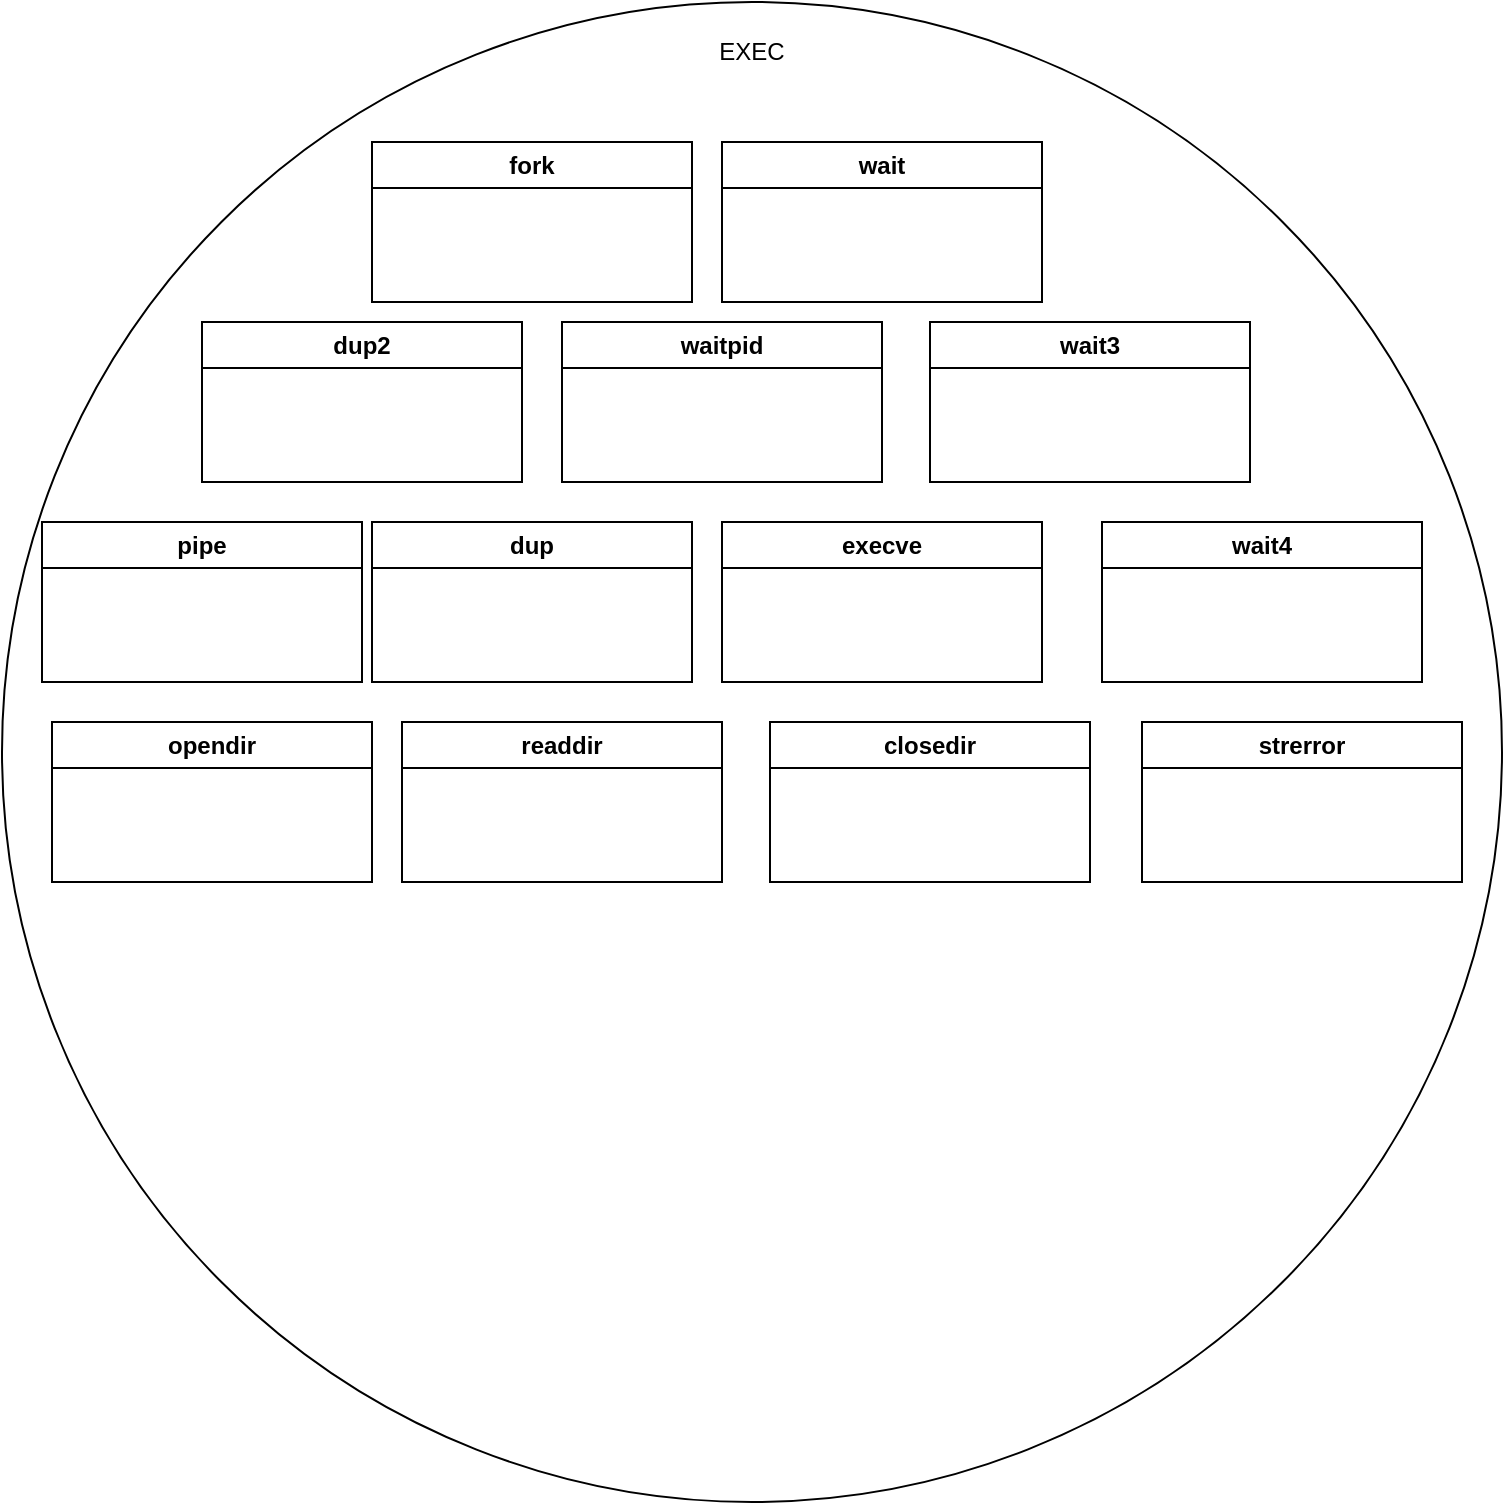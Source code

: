 <mxfile version="24.7.17">
  <diagram name="Page-1" id="q4K_NyIVB4ZAeZCmN4ck">
    <mxGraphModel dx="1702" dy="1687" grid="1" gridSize="10" guides="1" tooltips="1" connect="1" arrows="1" fold="1" page="1" pageScale="1" pageWidth="827" pageHeight="1169" math="0" shadow="0">
      <root>
        <mxCell id="0" />
        <mxCell id="1" parent="0" />
        <mxCell id="jyg59a62tsU4S-DTDQie-1" value="" style="ellipse;whiteSpace=wrap;html=1;aspect=fixed;" vertex="1" parent="1">
          <mxGeometry x="-130" y="-40" width="750" height="750" as="geometry" />
        </mxCell>
        <mxCell id="jyg59a62tsU4S-DTDQie-2" value="EXEC" style="text;html=1;align=center;verticalAlign=middle;whiteSpace=wrap;rounded=0;" vertex="1" parent="1">
          <mxGeometry x="215" y="-30" width="60" height="30" as="geometry" />
        </mxCell>
        <mxCell id="jyg59a62tsU4S-DTDQie-3" value="fork" style="swimlane;whiteSpace=wrap;html=1;" vertex="1" parent="1">
          <mxGeometry x="55" y="30" width="160" height="80" as="geometry" />
        </mxCell>
        <mxCell id="jyg59a62tsU4S-DTDQie-4" value="wait" style="swimlane;whiteSpace=wrap;html=1;" vertex="1" parent="1">
          <mxGeometry x="230" y="30" width="160" height="80" as="geometry" />
        </mxCell>
        <mxCell id="jyg59a62tsU4S-DTDQie-5" value="wait3" style="swimlane;whiteSpace=wrap;html=1;" vertex="1" parent="1">
          <mxGeometry x="334" y="120" width="160" height="80" as="geometry" />
        </mxCell>
        <mxCell id="jyg59a62tsU4S-DTDQie-6" value="waitpid" style="swimlane;whiteSpace=wrap;html=1;" vertex="1" parent="1">
          <mxGeometry x="150" y="120" width="160" height="80" as="geometry" />
        </mxCell>
        <mxCell id="jyg59a62tsU4S-DTDQie-7" value="wait4" style="swimlane;whiteSpace=wrap;html=1;" vertex="1" parent="1">
          <mxGeometry x="420" y="220" width="160" height="80" as="geometry" />
        </mxCell>
        <mxCell id="jyg59a62tsU4S-DTDQie-8" value="execve" style="swimlane;whiteSpace=wrap;html=1;" vertex="1" parent="1">
          <mxGeometry x="230" y="220" width="160" height="80" as="geometry" />
        </mxCell>
        <mxCell id="jyg59a62tsU4S-DTDQie-9" value="dup" style="swimlane;whiteSpace=wrap;html=1;" vertex="1" parent="1">
          <mxGeometry x="55" y="220" width="160" height="80" as="geometry" />
        </mxCell>
        <mxCell id="jyg59a62tsU4S-DTDQie-10" value="dup2" style="swimlane;whiteSpace=wrap;html=1;" vertex="1" parent="1">
          <mxGeometry x="-30" y="120" width="160" height="80" as="geometry" />
        </mxCell>
        <mxCell id="jyg59a62tsU4S-DTDQie-11" value="pipe" style="swimlane;whiteSpace=wrap;html=1;" vertex="1" parent="1">
          <mxGeometry x="-110" y="220" width="160" height="80" as="geometry" />
        </mxCell>
        <mxCell id="jyg59a62tsU4S-DTDQie-12" value="opendir" style="swimlane;whiteSpace=wrap;html=1;" vertex="1" parent="1">
          <mxGeometry x="-105" y="320" width="160" height="80" as="geometry" />
        </mxCell>
        <mxCell id="jyg59a62tsU4S-DTDQie-13" value="readdir" style="swimlane;whiteSpace=wrap;html=1;" vertex="1" parent="1">
          <mxGeometry x="70" y="320" width="160" height="80" as="geometry" />
        </mxCell>
        <mxCell id="jyg59a62tsU4S-DTDQie-14" value="closedir" style="swimlane;whiteSpace=wrap;html=1;" vertex="1" parent="1">
          <mxGeometry x="254" y="320" width="160" height="80" as="geometry" />
        </mxCell>
        <mxCell id="jyg59a62tsU4S-DTDQie-15" value="strerror" style="swimlane;whiteSpace=wrap;html=1;" vertex="1" parent="1">
          <mxGeometry x="440" y="320" width="160" height="80" as="geometry" />
        </mxCell>
      </root>
    </mxGraphModel>
  </diagram>
</mxfile>
